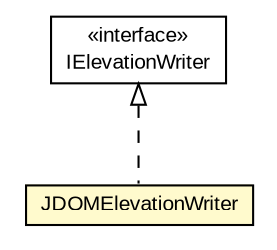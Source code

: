 #!/usr/local/bin/dot
#
# Class diagram 
# Generated by UMLGraph version R5_6-24-gf6e263 (http://www.umlgraph.org/)
#

digraph G {
	edge [fontname="arial",fontsize=10,labelfontname="arial",labelfontsize=10];
	node [fontname="arial",fontsize=10,shape=plaintext];
	nodesep=0.25;
	ranksep=0.5;
	// edu.arizona.biosemantics.semanticmarkup.markupelement.elevation.io.IElevationWriter
	c93134 [label=<<table title="edu.arizona.biosemantics.semanticmarkup.markupelement.elevation.io.IElevationWriter" border="0" cellborder="1" cellspacing="0" cellpadding="2" port="p" href="../IElevationWriter.html">
		<tr><td><table border="0" cellspacing="0" cellpadding="1">
<tr><td align="center" balign="center"> &#171;interface&#187; </td></tr>
<tr><td align="center" balign="center"> IElevationWriter </td></tr>
		</table></td></tr>
		</table>>, URL="../IElevationWriter.html", fontname="arial", fontcolor="black", fontsize=10.0];
	// edu.arizona.biosemantics.semanticmarkup.markupelement.elevation.io.lib.JDOMElevationWriter
	c93136 [label=<<table title="edu.arizona.biosemantics.semanticmarkup.markupelement.elevation.io.lib.JDOMElevationWriter" border="0" cellborder="1" cellspacing="0" cellpadding="2" port="p" bgcolor="lemonChiffon" href="./JDOMElevationWriter.html">
		<tr><td><table border="0" cellspacing="0" cellpadding="1">
<tr><td align="center" balign="center"> JDOMElevationWriter </td></tr>
		</table></td></tr>
		</table>>, URL="./JDOMElevationWriter.html", fontname="arial", fontcolor="black", fontsize=10.0];
	//edu.arizona.biosemantics.semanticmarkup.markupelement.elevation.io.lib.JDOMElevationWriter implements edu.arizona.biosemantics.semanticmarkup.markupelement.elevation.io.IElevationWriter
	c93134:p -> c93136:p [dir=back,arrowtail=empty,style=dashed];
}

